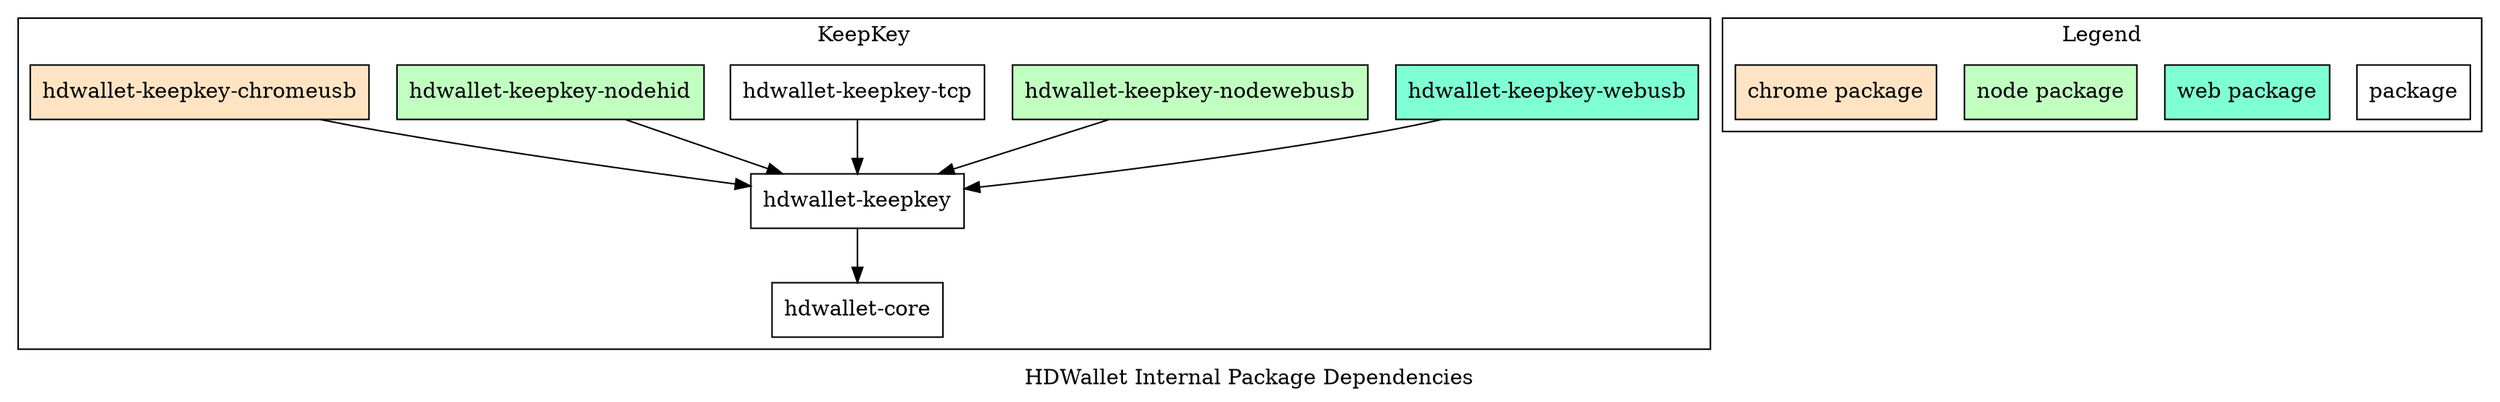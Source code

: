 digraph D {
  label = "HDWallet Internal Package Dependencies"

  hdwalletcore [label="hdwallet-core", shape=box]

  subgraph cluster_0 {
    label = "Legend"

    package [label="package", shape=box]
    webpackage [label="web package", shape=box, fillcolor="aquamarine", style=filled]
    nodepackage [label="node package", shape=box, fillcolor="darkseagreen1", style=filled]
    chromepackage [label="chrome package", shape=box, fillcolor="bisque", style=filled]
  }

  subgraph cluster_1 {
    label = "KeepKey"

    hdwalletkeepkey [label="hdwallet-keepkey", shape=box]
    hdwalletkeepkey -> hdwalletcore

    hdwalletkeepkeywebusb [label="hdwallet-keepkey-webusb", shape=box, fillcolor="aquamarine", style=filled]
    hdwalletkeepkeywebusb -> hdwalletkeepkey
    hdwalletkeepkeynodewebusb [label="hdwallet-keepkey-nodewebusb", shape=box, fillcolor="darkseagreen1", style=filled]
    hdwalletkeepkeynodewebusb -> hdwalletkeepkey
    hdwalletkeepkeytcp [label="hdwallet-keepkey-tcp", shape=box]
    hdwalletkeepkeytcp -> hdwalletkeepkey
    hdwalletkeepkeynodehid [label="hdwallet-keepkey-nodehid", shape=box, fillcolor="darkseagreen1", style=filled]
    hdwalletkeepkeynodehid -> hdwalletkeepkey
    hdwalletkeepkeychromeusb [label="hdwallet-keepkey-chromeusb", shape=box, fillcolor="bisque", style=filled]
    hdwalletkeepkeychromeusb -> hdwalletkeepkey
  }

}

